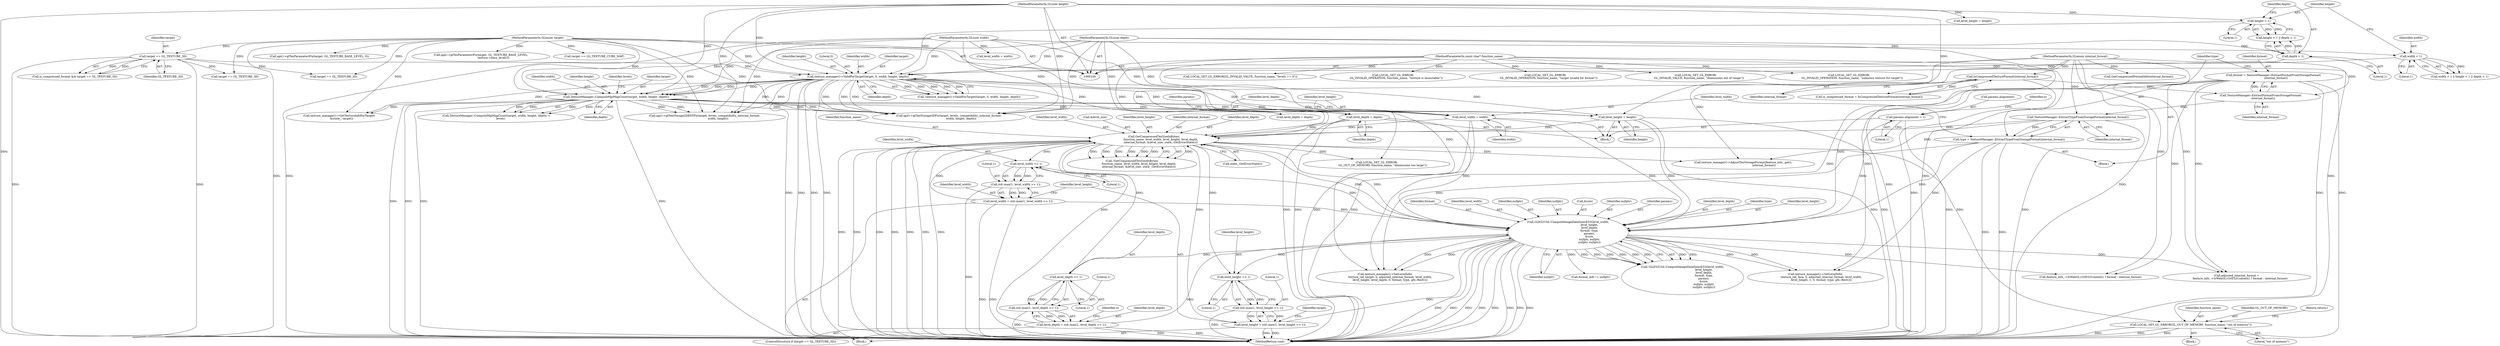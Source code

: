 digraph "0_Chrome_385508dc888ef15d272cdd2705b17996abc519d6_0@pointer" {
"1000330" [label="(Call,LOCAL_SET_GL_ERROR(GL_OUT_OF_MEMORY, function_name, \"out of memory\"))"];
"1000259" [label="(Call,GetCompressedTexSizeInBytes(\n                function_name, level_width, level_height, level_depth,\n                internal_format, &level_size, state_.GetErrorState()))"];
"1000108" [label="(MethodParameterIn,const char* function_name)"];
"1000301" [label="(Call,level_width = std::max(1, level_width >> 1))"];
"1000303" [label="(Call,std::max(1, level_width >> 1))"];
"1000305" [label="(Call,level_width >> 1)"];
"1000279" [label="(Call,GLES2Util::ComputeImageDataSizesES3(level_width,\n                                                 level_height,\n                                                 level_depth,\n                                                 format, type,\n                                                 params,\n                                                 &size,\n                                                 nullptr, nullptr,\n                                                 nullptr, nullptr))"];
"1000223" [label="(Call,level_width = width)"];
"1000154" [label="(Call,texture_manager()->ValidForTarget(target, 0, width, height, depth))"];
"1000128" [label="(Call,target == GL_TEXTURE_3D)"];
"1000101" [label="(MethodParameterIn,GLenum target)"];
"1000141" [label="(Call,width < 1)"];
"1000104" [label="(MethodParameterIn,GLsizei width)"];
"1000145" [label="(Call,height < 1)"];
"1000105" [label="(MethodParameterIn,GLsizei height)"];
"1000148" [label="(Call,depth < 1)"];
"1000106" [label="(MethodParameterIn,GLsizei depth)"];
"1000163" [label="(Call,TextureManager::ComputeMipMapCount(target, width, height, depth))"];
"1000308" [label="(Call,level_height = std::max(1, level_height >> 1))"];
"1000310" [label="(Call,std::max(1, level_height >> 1))"];
"1000312" [label="(Call,level_height >> 1)"];
"1000227" [label="(Call,level_height = height)"];
"1000231" [label="(Call,level_depth = depth)"];
"1000319" [label="(Call,level_depth = std::max(1, level_depth >> 1))"];
"1000321" [label="(Call,std::max(1, level_depth >> 1))"];
"1000323" [label="(Call,level_depth >> 1)"];
"1000212" [label="(Call,format = TextureManager::ExtractFormatFromStorageFormat(\n      internal_format))"];
"1000214" [label="(Call,TextureManager::ExtractFormatFromStorageFormat(\n      internal_format))"];
"1000123" [label="(Call,IsCompressedTextureFormat(internal_format))"];
"1000103" [label="(MethodParameterIn,GLenum internal_format)"];
"1000217" [label="(Call,type = TextureManager::ExtractTypeFromStorageFormat(internal_format))"];
"1000219" [label="(Call,TextureManager::ExtractTypeFromStorageFormat(internal_format))"];
"1000236" [label="(Call,params.alignment = 1)"];
"1000458" [label="(Call,texture_manager()->SetLevelInfo(\n              texture_ref, face, ii, adjusted_internal_format, level_width,\n              level_height, 1, 0, format, type, gfx::Rect()))"];
"1000109" [label="(Block,)"];
"1000124" [label="(Identifier,internal_format)"];
"1000415" [label="(Call,level_depth = depth)"];
"1000155" [label="(Identifier,target)"];
"1000259" [label="(Call,GetCompressedTexSizeInBytes(\n                function_name, level_width, level_height, level_depth,\n                internal_format, &level_size, state_.GetErrorState()))"];
"1000286" [label="(Call,&size)"];
"1000386" [label="(Call,api()->glTexStorage3DFn(target, levels, compatibility_internal_format,\n                            width, height, depth))"];
"1000499" [label="(Call,target == GL_TEXTURE_3D)"];
"1000310" [label="(Call,std::max(1, level_height >> 1))"];
"1000401" [label="(Call,api()->glTexParameteriFn(target, GL_TEXTURE_BASE_LEVEL,\n                             texture->base_level()))"];
"1000146" [label="(Identifier,height)"];
"1000311" [label="(Literal,1)"];
"1000331" [label="(Identifier,GL_OUT_OF_MEMORY)"];
"1000213" [label="(Identifier,format)"];
"1000237" [label="(Call,params.alignment)"];
"1000321" [label="(Call,std::max(1, level_depth >> 1))"];
"1000305" [label="(Call,level_width >> 1)"];
"1000279" [label="(Call,GLES2Util::ComputeImageDataSizesES3(level_width,\n                                                 level_height,\n                                                 level_depth,\n                                                 format, type,\n                                                 params,\n                                                 &size,\n                                                 nullptr, nullptr,\n                                                 nullptr, nullptr))"];
"1000115" [label="(Call,LOCAL_SET_GL_ERROR(GL_INVALID_VALUE, function_name, \"levels == 0\"))"];
"1000317" [label="(Identifier,target)"];
"1000232" [label="(Identifier,level_depth)"];
"1000278" [label="(Call,!GLES2Util::ComputeImageDataSizesES3(level_width,\n                                                 level_height,\n                                                 level_depth,\n                                                 format, type,\n                                                 params,\n                                                 &size,\n                                                 nullptr, nullptr,\n                                                 nullptr, nullptr))"];
"1000104" [label="(MethodParameterIn,GLsizei width)"];
"1000291" [label="(Identifier,nullptr)"];
"1000227" [label="(Call,level_height = height)"];
"1000130" [label="(Identifier,GL_TEXTURE_3D)"];
"1000143" [label="(Literal,1)"];
"1000333" [label="(Literal,\"out of memory\")"];
"1000513" [label="(MethodReturn,void)"];
"1000158" [label="(Identifier,height)"];
"1000411" [label="(Call,level_height = height)"];
"1000322" [label="(Literal,1)"];
"1000236" [label="(Call,params.alignment = 1)"];
"1000220" [label="(Identifier,internal_format)"];
"1000140" [label="(Call,width < 1 || height < 1 || depth < 1)"];
"1000262" [label="(Identifier,level_height)"];
"1000250" [label="(Identifier,ii)"];
"1000218" [label="(Identifier,type)"];
"1000344" [label="(Call,GetCompressedFormatInfo(internal_format))"];
"1000323" [label="(Call,level_depth >> 1)"];
"1000264" [label="(Identifier,internal_format)"];
"1000301" [label="(Call,level_width = std::max(1, level_width >> 1))"];
"1000206" [label="(Call,LOCAL_SET_GL_ERROR(\n        GL_INVALID_OPERATION, function_name, \"texture is immutable\"))"];
"1000421" [label="(Call,feature_info_->IsWebGL1OrES2Context() ? format : internal_format)"];
"1000244" [label="(Identifier,ii)"];
"1000288" [label="(Identifier,nullptr)"];
"1000334" [label="(Return,return;)"];
"1000263" [label="(Identifier,level_depth)"];
"1000167" [label="(Identifier,depth)"];
"1000101" [label="(MethodParameterIn,GLenum target)"];
"1000285" [label="(Identifier,params)"];
"1000314" [label="(Literal,1)"];
"1000407" [label="(Call,level_width = width)"];
"1000105" [label="(MethodParameterIn,GLsizei height)"];
"1000282" [label="(Identifier,level_depth)"];
"1000284" [label="(Identifier,type)"];
"1000142" [label="(Identifier,width)"];
"1000153" [label="(Call,!texture_manager()->ValidForTarget(target, 0, width, height, depth))"];
"1000225" [label="(Identifier,width)"];
"1000304" [label="(Literal,1)"];
"1000212" [label="(Call,format = TextureManager::ExtractFormatFromStorageFormat(\n      internal_format))"];
"1000308" [label="(Call,level_height = std::max(1, level_height >> 1))"];
"1000163" [label="(Call,TextureManager::ComputeMipMapCount(target, width, height, depth))"];
"1000215" [label="(Identifier,internal_format)"];
"1000147" [label="(Literal,1)"];
"1000313" [label="(Identifier,level_height)"];
"1000141" [label="(Call,width < 1)"];
"1000148" [label="(Call,depth < 1)"];
"1000251" [label="(Block,)"];
"1000229" [label="(Identifier,height)"];
"1000332" [label="(Identifier,function_name)"];
"1000307" [label="(Literal,1)"];
"1000103" [label="(MethodParameterIn,GLenum internal_format)"];
"1000224" [label="(Identifier,level_width)"];
"1000223" [label="(Call,level_width = width)"];
"1000132" [label="(Call,LOCAL_SET_GL_ERROR(\n        GL_INVALID_OPERATION, function_name, \"target invalid for format\"))"];
"1000170" [label="(Call,LOCAL_SET_GL_ERROR(\n        GL_INVALID_VALUE, function_name, \"dimensions out of range\"))"];
"1000128" [label="(Call,target == GL_TEXTURE_3D)"];
"1000150" [label="(Literal,1)"];
"1000214" [label="(Call,TextureManager::ExtractFormatFromStorageFormat(\n      internal_format))"];
"1000329" [label="(Block,)"];
"1000330" [label="(Call,LOCAL_SET_GL_ERROR(GL_OUT_OF_MEMORY, function_name, \"out of memory\"))"];
"1000303" [label="(Call,std::max(1, level_width >> 1))"];
"1000320" [label="(Identifier,level_depth)"];
"1000219" [label="(Call,TextureManager::ExtractTypeFromStorageFormat(internal_format))"];
"1000325" [label="(Literal,1)"];
"1000315" [label="(ControlStructure,if (target == GL_TEXTURE_3D))"];
"1000240" [label="(Literal,1)"];
"1000293" [label="(Call,LOCAL_SET_GL_ERROR(\n              GL_OUT_OF_MEMORY, function_name, \"dimensions too large\"))"];
"1000281" [label="(Identifier,level_height)"];
"1000165" [label="(Identifier,width)"];
"1000316" [label="(Call,target == GL_TEXTURE_3D)"];
"1000233" [label="(Identifier,depth)"];
"1000378" [label="(Call,api()->glTexStorage2DEXTFn(target, levels, compatibility_internal_format,\n                               width, height))"];
"1000156" [label="(Literal,0)"];
"1000302" [label="(Identifier,level_width)"];
"1000283" [label="(Identifier,format)"];
"1000312" [label="(Call,level_height >> 1)"];
"1000166" [label="(Identifier,height)"];
"1000280" [label="(Identifier,level_width)"];
"1000260" [label="(Identifier,function_name)"];
"1000221" [label="(Block,)"];
"1000217" [label="(Call,type = TextureManager::ExtractTypeFromStorageFormat(internal_format))"];
"1000162" [label="(Call,TextureManager::ComputeMipMapCount(target, width, height, depth) <\n          levels)"];
"1000472" [label="(Call,texture_manager()->SetLevelInfo(\n            texture_ref, target, ii, adjusted_internal_format, level_width,\n            level_height, level_depth, 0, format, type, gfx::Rect()))"];
"1000178" [label="(Call,texture_manager()->GetTextureInfoForTarget(\n      &state_, target))"];
"1000289" [label="(Identifier,nullptr)"];
"1000261" [label="(Identifier,level_width)"];
"1000231" [label="(Call,level_depth = depth)"];
"1000309" [label="(Identifier,level_height)"];
"1000228" [label="(Identifier,level_height)"];
"1000186" [label="(Call,LOCAL_SET_GL_ERROR(\n        GL_INVALID_OPERATION, function_name, \"unknown texture for target\"))"];
"1000144" [label="(Call,height < 1 || depth < 1)"];
"1000290" [label="(Identifier,nullptr)"];
"1000129" [label="(Identifier,target)"];
"1000437" [label="(Call,target == GL_TEXTURE_CUBE_MAP)"];
"1000338" [label="(Call,texture_manager()->AdjustTexStorageFormat(feature_info_.get(),\n                                                internal_format))"];
"1000319" [label="(Call,level_depth = std::max(1, level_depth >> 1))"];
"1000238" [label="(Identifier,params)"];
"1000267" [label="(Call,state_.GetErrorState())"];
"1000157" [label="(Identifier,width)"];
"1000106" [label="(MethodParameterIn,GLsizei depth)"];
"1000121" [label="(Call,is_compressed_format = IsCompressedTextureFormat(internal_format))"];
"1000348" [label="(Call,format_info != nullptr)"];
"1000419" [label="(Call,adjusted_internal_format =\n        feature_info_->IsWebGL1OrES2Context() ? format : internal_format)"];
"1000159" [label="(Identifier,depth)"];
"1000154" [label="(Call,texture_manager()->ValidForTarget(target, 0, width, height, depth))"];
"1000126" [label="(Call,is_compressed_format && target == GL_TEXTURE_3D)"];
"1000149" [label="(Identifier,depth)"];
"1000168" [label="(Identifier,levels)"];
"1000324" [label="(Identifier,level_depth)"];
"1000306" [label="(Identifier,level_width)"];
"1000369" [label="(Call,api()->glTexParameteriFn(target, GL_TEXTURE_BASE_LEVEL, 0))"];
"1000164" [label="(Identifier,target)"];
"1000265" [label="(Call,&level_size)"];
"1000123" [label="(Call,IsCompressedTextureFormat(internal_format))"];
"1000258" [label="(Call,!GetCompressedTexSizeInBytes(\n                function_name, level_width, level_height, level_depth,\n                internal_format, &level_size, state_.GetErrorState()))"];
"1000145" [label="(Call,height < 1)"];
"1000108" [label="(MethodParameterIn,const char* function_name)"];
"1000330" -> "1000329"  [label="AST: "];
"1000330" -> "1000333"  [label="CFG: "];
"1000331" -> "1000330"  [label="AST: "];
"1000332" -> "1000330"  [label="AST: "];
"1000333" -> "1000330"  [label="AST: "];
"1000334" -> "1000330"  [label="CFG: "];
"1000330" -> "1000513"  [label="DDG: "];
"1000330" -> "1000513"  [label="DDG: "];
"1000330" -> "1000513"  [label="DDG: "];
"1000259" -> "1000330"  [label="DDG: "];
"1000108" -> "1000330"  [label="DDG: "];
"1000259" -> "1000258"  [label="AST: "];
"1000259" -> "1000267"  [label="CFG: "];
"1000260" -> "1000259"  [label="AST: "];
"1000261" -> "1000259"  [label="AST: "];
"1000262" -> "1000259"  [label="AST: "];
"1000263" -> "1000259"  [label="AST: "];
"1000264" -> "1000259"  [label="AST: "];
"1000265" -> "1000259"  [label="AST: "];
"1000267" -> "1000259"  [label="AST: "];
"1000258" -> "1000259"  [label="CFG: "];
"1000259" -> "1000513"  [label="DDG: "];
"1000259" -> "1000513"  [label="DDG: "];
"1000259" -> "1000513"  [label="DDG: "];
"1000259" -> "1000513"  [label="DDG: "];
"1000259" -> "1000513"  [label="DDG: "];
"1000259" -> "1000513"  [label="DDG: "];
"1000259" -> "1000513"  [label="DDG: "];
"1000259" -> "1000258"  [label="DDG: "];
"1000259" -> "1000258"  [label="DDG: "];
"1000259" -> "1000258"  [label="DDG: "];
"1000259" -> "1000258"  [label="DDG: "];
"1000259" -> "1000258"  [label="DDG: "];
"1000259" -> "1000258"  [label="DDG: "];
"1000259" -> "1000258"  [label="DDG: "];
"1000108" -> "1000259"  [label="DDG: "];
"1000301" -> "1000259"  [label="DDG: "];
"1000223" -> "1000259"  [label="DDG: "];
"1000308" -> "1000259"  [label="DDG: "];
"1000227" -> "1000259"  [label="DDG: "];
"1000279" -> "1000259"  [label="DDG: "];
"1000231" -> "1000259"  [label="DDG: "];
"1000319" -> "1000259"  [label="DDG: "];
"1000219" -> "1000259"  [label="DDG: "];
"1000103" -> "1000259"  [label="DDG: "];
"1000259" -> "1000279"  [label="DDG: "];
"1000259" -> "1000293"  [label="DDG: "];
"1000259" -> "1000305"  [label="DDG: "];
"1000259" -> "1000312"  [label="DDG: "];
"1000259" -> "1000323"  [label="DDG: "];
"1000259" -> "1000338"  [label="DDG: "];
"1000108" -> "1000100"  [label="AST: "];
"1000108" -> "1000513"  [label="DDG: "];
"1000108" -> "1000115"  [label="DDG: "];
"1000108" -> "1000132"  [label="DDG: "];
"1000108" -> "1000170"  [label="DDG: "];
"1000108" -> "1000186"  [label="DDG: "];
"1000108" -> "1000206"  [label="DDG: "];
"1000108" -> "1000293"  [label="DDG: "];
"1000301" -> "1000251"  [label="AST: "];
"1000301" -> "1000303"  [label="CFG: "];
"1000302" -> "1000301"  [label="AST: "];
"1000303" -> "1000301"  [label="AST: "];
"1000309" -> "1000301"  [label="CFG: "];
"1000301" -> "1000513"  [label="DDG: "];
"1000301" -> "1000513"  [label="DDG: "];
"1000301" -> "1000279"  [label="DDG: "];
"1000303" -> "1000301"  [label="DDG: "];
"1000303" -> "1000301"  [label="DDG: "];
"1000303" -> "1000305"  [label="CFG: "];
"1000304" -> "1000303"  [label="AST: "];
"1000305" -> "1000303"  [label="AST: "];
"1000303" -> "1000513"  [label="DDG: "];
"1000305" -> "1000303"  [label="DDG: "];
"1000305" -> "1000303"  [label="DDG: "];
"1000305" -> "1000307"  [label="CFG: "];
"1000306" -> "1000305"  [label="AST: "];
"1000307" -> "1000305"  [label="AST: "];
"1000279" -> "1000305"  [label="DDG: "];
"1000279" -> "1000278"  [label="AST: "];
"1000279" -> "1000291"  [label="CFG: "];
"1000280" -> "1000279"  [label="AST: "];
"1000281" -> "1000279"  [label="AST: "];
"1000282" -> "1000279"  [label="AST: "];
"1000283" -> "1000279"  [label="AST: "];
"1000284" -> "1000279"  [label="AST: "];
"1000285" -> "1000279"  [label="AST: "];
"1000286" -> "1000279"  [label="AST: "];
"1000288" -> "1000279"  [label="AST: "];
"1000289" -> "1000279"  [label="AST: "];
"1000290" -> "1000279"  [label="AST: "];
"1000291" -> "1000279"  [label="AST: "];
"1000278" -> "1000279"  [label="CFG: "];
"1000279" -> "1000513"  [label="DDG: "];
"1000279" -> "1000513"  [label="DDG: "];
"1000279" -> "1000513"  [label="DDG: "];
"1000279" -> "1000513"  [label="DDG: "];
"1000279" -> "1000513"  [label="DDG: "];
"1000279" -> "1000513"  [label="DDG: "];
"1000279" -> "1000513"  [label="DDG: "];
"1000279" -> "1000513"  [label="DDG: "];
"1000279" -> "1000278"  [label="DDG: "];
"1000279" -> "1000278"  [label="DDG: "];
"1000279" -> "1000278"  [label="DDG: "];
"1000279" -> "1000278"  [label="DDG: "];
"1000279" -> "1000278"  [label="DDG: "];
"1000279" -> "1000278"  [label="DDG: "];
"1000279" -> "1000278"  [label="DDG: "];
"1000279" -> "1000278"  [label="DDG: "];
"1000223" -> "1000279"  [label="DDG: "];
"1000308" -> "1000279"  [label="DDG: "];
"1000227" -> "1000279"  [label="DDG: "];
"1000231" -> "1000279"  [label="DDG: "];
"1000319" -> "1000279"  [label="DDG: "];
"1000212" -> "1000279"  [label="DDG: "];
"1000217" -> "1000279"  [label="DDG: "];
"1000236" -> "1000279"  [label="DDG: "];
"1000279" -> "1000312"  [label="DDG: "];
"1000279" -> "1000323"  [label="DDG: "];
"1000279" -> "1000348"  [label="DDG: "];
"1000279" -> "1000419"  [label="DDG: "];
"1000279" -> "1000421"  [label="DDG: "];
"1000279" -> "1000458"  [label="DDG: "];
"1000279" -> "1000458"  [label="DDG: "];
"1000279" -> "1000472"  [label="DDG: "];
"1000279" -> "1000472"  [label="DDG: "];
"1000223" -> "1000221"  [label="AST: "];
"1000223" -> "1000225"  [label="CFG: "];
"1000224" -> "1000223"  [label="AST: "];
"1000225" -> "1000223"  [label="AST: "];
"1000228" -> "1000223"  [label="CFG: "];
"1000223" -> "1000513"  [label="DDG: "];
"1000223" -> "1000513"  [label="DDG: "];
"1000154" -> "1000223"  [label="DDG: "];
"1000163" -> "1000223"  [label="DDG: "];
"1000104" -> "1000223"  [label="DDG: "];
"1000154" -> "1000153"  [label="AST: "];
"1000154" -> "1000159"  [label="CFG: "];
"1000155" -> "1000154"  [label="AST: "];
"1000156" -> "1000154"  [label="AST: "];
"1000157" -> "1000154"  [label="AST: "];
"1000158" -> "1000154"  [label="AST: "];
"1000159" -> "1000154"  [label="AST: "];
"1000153" -> "1000154"  [label="CFG: "];
"1000154" -> "1000513"  [label="DDG: "];
"1000154" -> "1000513"  [label="DDG: "];
"1000154" -> "1000513"  [label="DDG: "];
"1000154" -> "1000513"  [label="DDG: "];
"1000154" -> "1000153"  [label="DDG: "];
"1000154" -> "1000153"  [label="DDG: "];
"1000154" -> "1000153"  [label="DDG: "];
"1000154" -> "1000153"  [label="DDG: "];
"1000154" -> "1000153"  [label="DDG: "];
"1000128" -> "1000154"  [label="DDG: "];
"1000101" -> "1000154"  [label="DDG: "];
"1000141" -> "1000154"  [label="DDG: "];
"1000104" -> "1000154"  [label="DDG: "];
"1000145" -> "1000154"  [label="DDG: "];
"1000105" -> "1000154"  [label="DDG: "];
"1000148" -> "1000154"  [label="DDG: "];
"1000106" -> "1000154"  [label="DDG: "];
"1000154" -> "1000163"  [label="DDG: "];
"1000154" -> "1000163"  [label="DDG: "];
"1000154" -> "1000163"  [label="DDG: "];
"1000154" -> "1000163"  [label="DDG: "];
"1000154" -> "1000178"  [label="DDG: "];
"1000154" -> "1000227"  [label="DDG: "];
"1000154" -> "1000231"  [label="DDG: "];
"1000154" -> "1000378"  [label="DDG: "];
"1000154" -> "1000378"  [label="DDG: "];
"1000154" -> "1000386"  [label="DDG: "];
"1000154" -> "1000386"  [label="DDG: "];
"1000154" -> "1000386"  [label="DDG: "];
"1000154" -> "1000415"  [label="DDG: "];
"1000128" -> "1000126"  [label="AST: "];
"1000128" -> "1000130"  [label="CFG: "];
"1000129" -> "1000128"  [label="AST: "];
"1000130" -> "1000128"  [label="AST: "];
"1000126" -> "1000128"  [label="CFG: "];
"1000128" -> "1000513"  [label="DDG: "];
"1000128" -> "1000513"  [label="DDG: "];
"1000128" -> "1000126"  [label="DDG: "];
"1000128" -> "1000126"  [label="DDG: "];
"1000101" -> "1000128"  [label="DDG: "];
"1000128" -> "1000316"  [label="DDG: "];
"1000128" -> "1000499"  [label="DDG: "];
"1000101" -> "1000100"  [label="AST: "];
"1000101" -> "1000513"  [label="DDG: "];
"1000101" -> "1000163"  [label="DDG: "];
"1000101" -> "1000178"  [label="DDG: "];
"1000101" -> "1000316"  [label="DDG: "];
"1000101" -> "1000369"  [label="DDG: "];
"1000101" -> "1000378"  [label="DDG: "];
"1000101" -> "1000386"  [label="DDG: "];
"1000101" -> "1000401"  [label="DDG: "];
"1000101" -> "1000437"  [label="DDG: "];
"1000101" -> "1000472"  [label="DDG: "];
"1000101" -> "1000499"  [label="DDG: "];
"1000141" -> "1000140"  [label="AST: "];
"1000141" -> "1000143"  [label="CFG: "];
"1000142" -> "1000141"  [label="AST: "];
"1000143" -> "1000141"  [label="AST: "];
"1000146" -> "1000141"  [label="CFG: "];
"1000140" -> "1000141"  [label="CFG: "];
"1000141" -> "1000140"  [label="DDG: "];
"1000141" -> "1000140"  [label="DDG: "];
"1000104" -> "1000141"  [label="DDG: "];
"1000104" -> "1000100"  [label="AST: "];
"1000104" -> "1000513"  [label="DDG: "];
"1000104" -> "1000163"  [label="DDG: "];
"1000104" -> "1000378"  [label="DDG: "];
"1000104" -> "1000386"  [label="DDG: "];
"1000104" -> "1000407"  [label="DDG: "];
"1000145" -> "1000144"  [label="AST: "];
"1000145" -> "1000147"  [label="CFG: "];
"1000146" -> "1000145"  [label="AST: "];
"1000147" -> "1000145"  [label="AST: "];
"1000149" -> "1000145"  [label="CFG: "];
"1000144" -> "1000145"  [label="CFG: "];
"1000145" -> "1000144"  [label="DDG: "];
"1000145" -> "1000144"  [label="DDG: "];
"1000105" -> "1000145"  [label="DDG: "];
"1000105" -> "1000100"  [label="AST: "];
"1000105" -> "1000513"  [label="DDG: "];
"1000105" -> "1000163"  [label="DDG: "];
"1000105" -> "1000227"  [label="DDG: "];
"1000105" -> "1000378"  [label="DDG: "];
"1000105" -> "1000386"  [label="DDG: "];
"1000105" -> "1000411"  [label="DDG: "];
"1000148" -> "1000144"  [label="AST: "];
"1000148" -> "1000150"  [label="CFG: "];
"1000149" -> "1000148"  [label="AST: "];
"1000150" -> "1000148"  [label="AST: "];
"1000144" -> "1000148"  [label="CFG: "];
"1000148" -> "1000144"  [label="DDG: "];
"1000148" -> "1000144"  [label="DDG: "];
"1000106" -> "1000148"  [label="DDG: "];
"1000106" -> "1000100"  [label="AST: "];
"1000106" -> "1000513"  [label="DDG: "];
"1000106" -> "1000163"  [label="DDG: "];
"1000106" -> "1000231"  [label="DDG: "];
"1000106" -> "1000386"  [label="DDG: "];
"1000106" -> "1000415"  [label="DDG: "];
"1000163" -> "1000162"  [label="AST: "];
"1000163" -> "1000167"  [label="CFG: "];
"1000164" -> "1000163"  [label="AST: "];
"1000165" -> "1000163"  [label="AST: "];
"1000166" -> "1000163"  [label="AST: "];
"1000167" -> "1000163"  [label="AST: "];
"1000168" -> "1000163"  [label="CFG: "];
"1000163" -> "1000513"  [label="DDG: "];
"1000163" -> "1000513"  [label="DDG: "];
"1000163" -> "1000513"  [label="DDG: "];
"1000163" -> "1000513"  [label="DDG: "];
"1000163" -> "1000162"  [label="DDG: "];
"1000163" -> "1000162"  [label="DDG: "];
"1000163" -> "1000162"  [label="DDG: "];
"1000163" -> "1000162"  [label="DDG: "];
"1000163" -> "1000178"  [label="DDG: "];
"1000163" -> "1000227"  [label="DDG: "];
"1000163" -> "1000231"  [label="DDG: "];
"1000163" -> "1000378"  [label="DDG: "];
"1000163" -> "1000378"  [label="DDG: "];
"1000163" -> "1000386"  [label="DDG: "];
"1000163" -> "1000386"  [label="DDG: "];
"1000163" -> "1000386"  [label="DDG: "];
"1000163" -> "1000415"  [label="DDG: "];
"1000308" -> "1000251"  [label="AST: "];
"1000308" -> "1000310"  [label="CFG: "];
"1000309" -> "1000308"  [label="AST: "];
"1000310" -> "1000308"  [label="AST: "];
"1000317" -> "1000308"  [label="CFG: "];
"1000308" -> "1000513"  [label="DDG: "];
"1000308" -> "1000513"  [label="DDG: "];
"1000310" -> "1000308"  [label="DDG: "];
"1000310" -> "1000308"  [label="DDG: "];
"1000310" -> "1000312"  [label="CFG: "];
"1000311" -> "1000310"  [label="AST: "];
"1000312" -> "1000310"  [label="AST: "];
"1000310" -> "1000513"  [label="DDG: "];
"1000312" -> "1000310"  [label="DDG: "];
"1000312" -> "1000310"  [label="DDG: "];
"1000312" -> "1000314"  [label="CFG: "];
"1000313" -> "1000312"  [label="AST: "];
"1000314" -> "1000312"  [label="AST: "];
"1000227" -> "1000221"  [label="AST: "];
"1000227" -> "1000229"  [label="CFG: "];
"1000228" -> "1000227"  [label="AST: "];
"1000229" -> "1000227"  [label="AST: "];
"1000232" -> "1000227"  [label="CFG: "];
"1000227" -> "1000513"  [label="DDG: "];
"1000227" -> "1000513"  [label="DDG: "];
"1000231" -> "1000221"  [label="AST: "];
"1000231" -> "1000233"  [label="CFG: "];
"1000232" -> "1000231"  [label="AST: "];
"1000233" -> "1000231"  [label="AST: "];
"1000238" -> "1000231"  [label="CFG: "];
"1000231" -> "1000513"  [label="DDG: "];
"1000231" -> "1000513"  [label="DDG: "];
"1000319" -> "1000315"  [label="AST: "];
"1000319" -> "1000321"  [label="CFG: "];
"1000320" -> "1000319"  [label="AST: "];
"1000321" -> "1000319"  [label="AST: "];
"1000250" -> "1000319"  [label="CFG: "];
"1000319" -> "1000513"  [label="DDG: "];
"1000319" -> "1000513"  [label="DDG: "];
"1000321" -> "1000319"  [label="DDG: "];
"1000321" -> "1000319"  [label="DDG: "];
"1000321" -> "1000323"  [label="CFG: "];
"1000322" -> "1000321"  [label="AST: "];
"1000323" -> "1000321"  [label="AST: "];
"1000321" -> "1000513"  [label="DDG: "];
"1000323" -> "1000321"  [label="DDG: "];
"1000323" -> "1000321"  [label="DDG: "];
"1000323" -> "1000325"  [label="CFG: "];
"1000324" -> "1000323"  [label="AST: "];
"1000325" -> "1000323"  [label="AST: "];
"1000212" -> "1000109"  [label="AST: "];
"1000212" -> "1000214"  [label="CFG: "];
"1000213" -> "1000212"  [label="AST: "];
"1000214" -> "1000212"  [label="AST: "];
"1000218" -> "1000212"  [label="CFG: "];
"1000212" -> "1000513"  [label="DDG: "];
"1000212" -> "1000513"  [label="DDG: "];
"1000214" -> "1000212"  [label="DDG: "];
"1000212" -> "1000419"  [label="DDG: "];
"1000212" -> "1000421"  [label="DDG: "];
"1000212" -> "1000458"  [label="DDG: "];
"1000212" -> "1000472"  [label="DDG: "];
"1000214" -> "1000215"  [label="CFG: "];
"1000215" -> "1000214"  [label="AST: "];
"1000123" -> "1000214"  [label="DDG: "];
"1000103" -> "1000214"  [label="DDG: "];
"1000214" -> "1000219"  [label="DDG: "];
"1000123" -> "1000121"  [label="AST: "];
"1000123" -> "1000124"  [label="CFG: "];
"1000124" -> "1000123"  [label="AST: "];
"1000121" -> "1000123"  [label="CFG: "];
"1000123" -> "1000513"  [label="DDG: "];
"1000123" -> "1000121"  [label="DDG: "];
"1000103" -> "1000123"  [label="DDG: "];
"1000103" -> "1000100"  [label="AST: "];
"1000103" -> "1000513"  [label="DDG: "];
"1000103" -> "1000219"  [label="DDG: "];
"1000103" -> "1000338"  [label="DDG: "];
"1000103" -> "1000344"  [label="DDG: "];
"1000103" -> "1000419"  [label="DDG: "];
"1000103" -> "1000421"  [label="DDG: "];
"1000217" -> "1000109"  [label="AST: "];
"1000217" -> "1000219"  [label="CFG: "];
"1000218" -> "1000217"  [label="AST: "];
"1000219" -> "1000217"  [label="AST: "];
"1000224" -> "1000217"  [label="CFG: "];
"1000217" -> "1000513"  [label="DDG: "];
"1000217" -> "1000513"  [label="DDG: "];
"1000219" -> "1000217"  [label="DDG: "];
"1000217" -> "1000458"  [label="DDG: "];
"1000217" -> "1000472"  [label="DDG: "];
"1000219" -> "1000220"  [label="CFG: "];
"1000220" -> "1000219"  [label="AST: "];
"1000219" -> "1000513"  [label="DDG: "];
"1000219" -> "1000338"  [label="DDG: "];
"1000236" -> "1000221"  [label="AST: "];
"1000236" -> "1000240"  [label="CFG: "];
"1000237" -> "1000236"  [label="AST: "];
"1000240" -> "1000236"  [label="AST: "];
"1000244" -> "1000236"  [label="CFG: "];
"1000236" -> "1000513"  [label="DDG: "];
}
